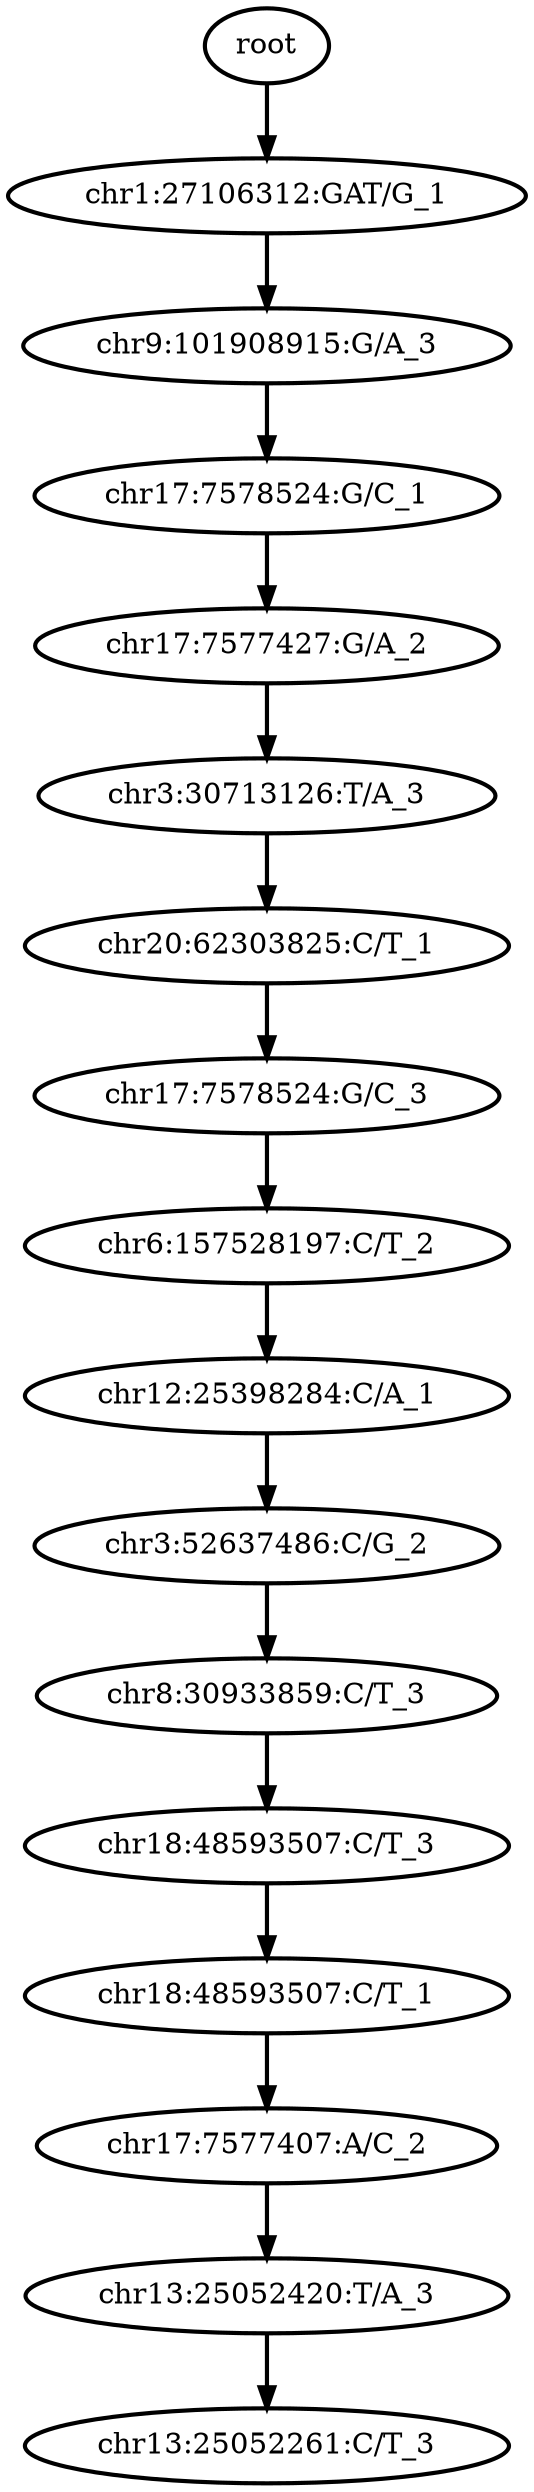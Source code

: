 digraph N {
	overlap="false"
	rankdir="TB"
	0 [label="root", style="bold"];
	1 [label="chr1:27106312:GAT/G_1", style="bold"];
	2 [label="chr9:101908915:G/A_3", style="bold"];
	3 [label="chr17:7578524:G/C_1", style="bold"];
	4 [label="chr17:7577427:G/A_2", style="bold"];
	5 [label="chr3:30713126:T/A_3", style="bold"];
	6 [label="chr20:62303825:C/T_1", style="bold"];
	7 [label="chr17:7578524:G/C_3", style="bold"];
	8 [label="chr6:157528197:C/T_2", style="bold"];
	9 [label="chr12:25398284:C/A_1", style="bold"];
	10 [label="chr3:52637486:C/G_2", style="bold"];
	11 [label="chr8:30933859:C/T_3", style="bold"];
	12 [label="chr18:48593507:C/T_3", style="bold"];
	13 [label="chr18:48593507:C/T_1", style="bold"];
	14 [label="chr17:7577407:A/C_2", style="bold"];
	15 [label="chr13:25052420:T/A_3", style="bold"];
	16 [label="chr13:25052261:C/T_3", style="bold"];
	0 -> 1 [style="bold"];
	1 -> 2 [style="bold"];
	2 -> 3 [style="bold"];
	3 -> 4 [style="bold"];
	4 -> 5 [style="bold"];
	5 -> 6 [style="bold"];
	6 -> 7 [style="bold"];
	7 -> 8 [style="bold"];
	8 -> 9 [style="bold"];
	9 -> 10 [style="bold"];
	10 -> 11 [style="bold"];
	11 -> 12 [style="bold"];
	12 -> 13 [style="bold"];
	13 -> 14 [style="bold"];
	14 -> 15 [style="bold"];
	15 -> 16 [style="bold"];
}